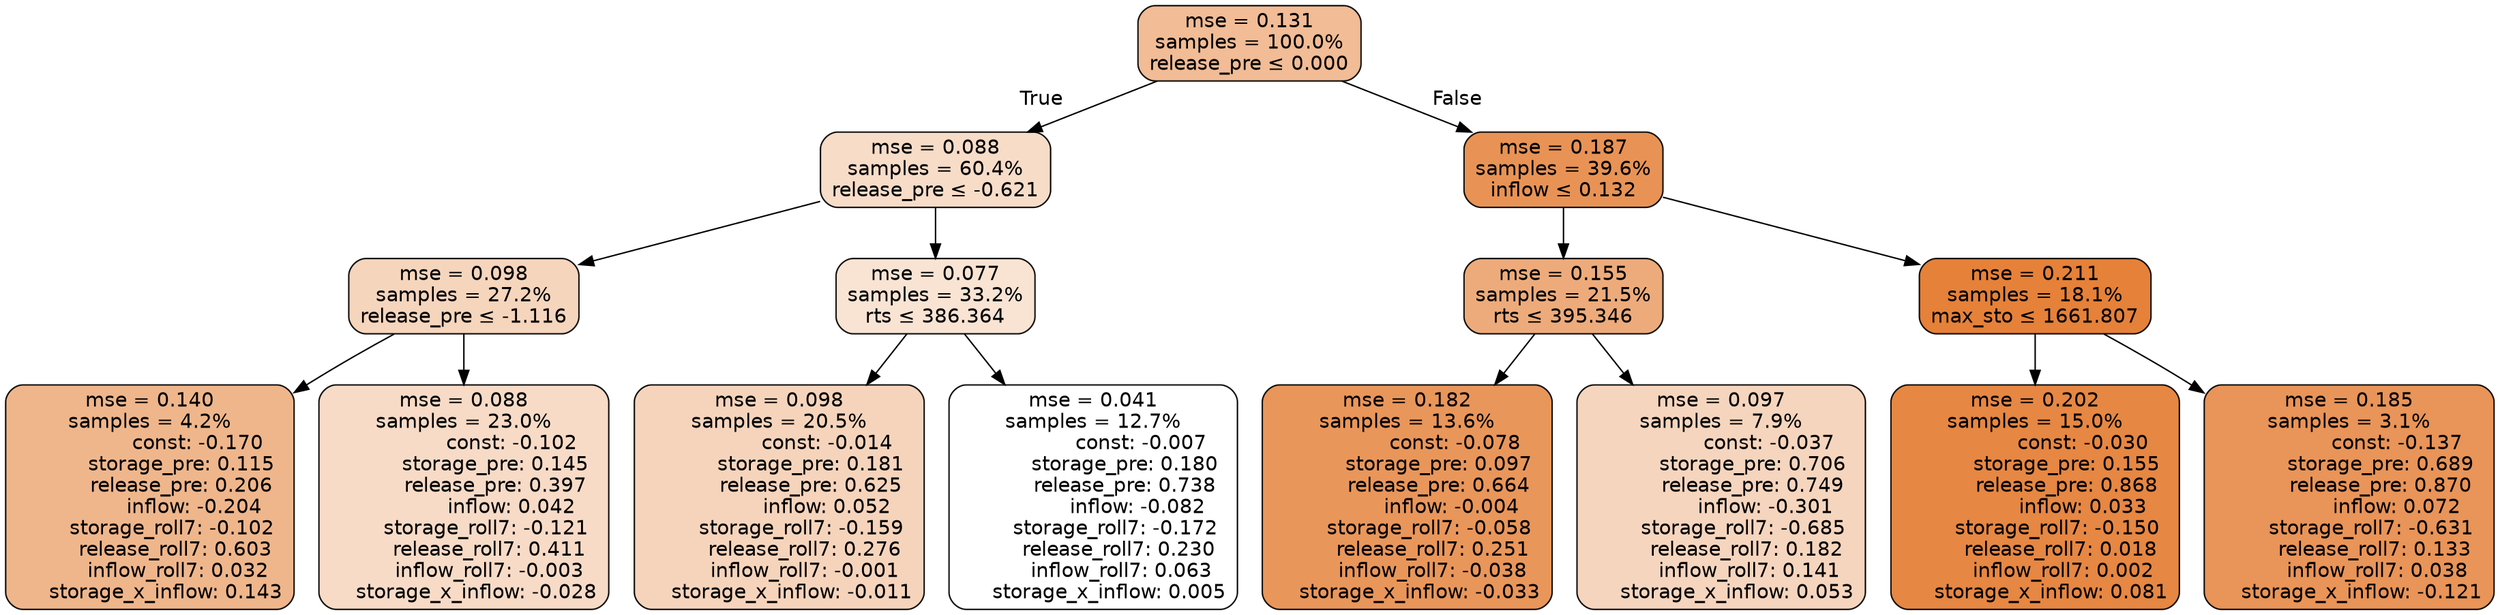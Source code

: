 digraph tree {
bgcolor="transparent"
node [shape=rectangle, style="filled, rounded", color="black", fontname=helvetica] ;
edge [fontname=helvetica] ;
	"0" [label="mse = 0.131
samples = 100.0%
release_pre &le; 0.000", fillcolor="#f1bc96"]
	"1" [label="mse = 0.088
samples = 60.4%
release_pre &le; -0.621", fillcolor="#f7dcc8"]
	"2" [label="mse = 0.098
samples = 27.2%
release_pre &le; -1.116", fillcolor="#f6d5bd"]
	"3" [label="mse = 0.140
samples = 4.2%
               const: -0.170
          storage_pre: 0.115
          release_pre: 0.206
              inflow: -0.204
       storage_roll7: -0.102
        release_roll7: 0.603
         inflow_roll7: 0.032
     storage_x_inflow: 0.143", fillcolor="#efb68c"]
	"4" [label="mse = 0.088
samples = 23.0%
               const: -0.102
          storage_pre: 0.145
          release_pre: 0.397
               inflow: 0.042
       storage_roll7: -0.121
        release_roll7: 0.411
        inflow_roll7: -0.003
    storage_x_inflow: -0.028", fillcolor="#f7dbc7"]
	"5" [label="mse = 0.077
samples = 33.2%
rts &le; 386.364", fillcolor="#f9e4d4"]
	"6" [label="mse = 0.098
samples = 20.5%
               const: -0.014
          storage_pre: 0.181
          release_pre: 0.625
               inflow: 0.052
       storage_roll7: -0.159
        release_roll7: 0.276
        inflow_roll7: -0.001
    storage_x_inflow: -0.011", fillcolor="#f6d4bc"]
	"7" [label="mse = 0.041
samples = 12.7%
               const: -0.007
          storage_pre: 0.180
          release_pre: 0.738
              inflow: -0.082
       storage_roll7: -0.172
        release_roll7: 0.230
         inflow_roll7: 0.063
     storage_x_inflow: 0.005", fillcolor="#ffffff"]
	"8" [label="mse = 0.187
samples = 39.6%
inflow &le; 0.132", fillcolor="#e89355"]
	"9" [label="mse = 0.155
samples = 21.5%
rts &le; 395.346", fillcolor="#edab7b"]
	"10" [label="mse = 0.182
samples = 13.6%
               const: -0.078
          storage_pre: 0.097
          release_pre: 0.664
              inflow: -0.004
       storage_roll7: -0.058
        release_roll7: 0.251
        inflow_roll7: -0.038
    storage_x_inflow: -0.033", fillcolor="#e9965b"]
	"11" [label="mse = 0.097
samples = 7.9%
               const: -0.037
          storage_pre: 0.706
          release_pre: 0.749
              inflow: -0.301
       storage_roll7: -0.685
        release_roll7: 0.182
         inflow_roll7: 0.141
     storage_x_inflow: 0.053", fillcolor="#f6d5be"]
	"12" [label="mse = 0.211
samples = 18.1%
max_sto &le; 1661.807", fillcolor="#e58139"]
	"13" [label="mse = 0.202
samples = 15.0%
               const: -0.030
          storage_pre: 0.155
          release_pre: 0.868
               inflow: 0.033
       storage_roll7: -0.150
        release_roll7: 0.018
         inflow_roll7: 0.002
     storage_x_inflow: 0.081", fillcolor="#e68743"]
	"14" [label="mse = 0.185
samples = 3.1%
               const: -0.137
          storage_pre: 0.689
          release_pre: 0.870
               inflow: 0.072
       storage_roll7: -0.631
        release_roll7: 0.133
         inflow_roll7: 0.038
    storage_x_inflow: -0.121", fillcolor="#e99458"]

	"0" -> "1" [labeldistance=2.5, labelangle=45, headlabel="True"]
	"1" -> "2"
	"2" -> "3"
	"2" -> "4"
	"1" -> "5"
	"5" -> "6"
	"5" -> "7"
	"0" -> "8" [labeldistance=2.5, labelangle=-45, headlabel="False"]
	"8" -> "9"
	"9" -> "10"
	"9" -> "11"
	"8" -> "12"
	"12" -> "13"
	"12" -> "14"
}